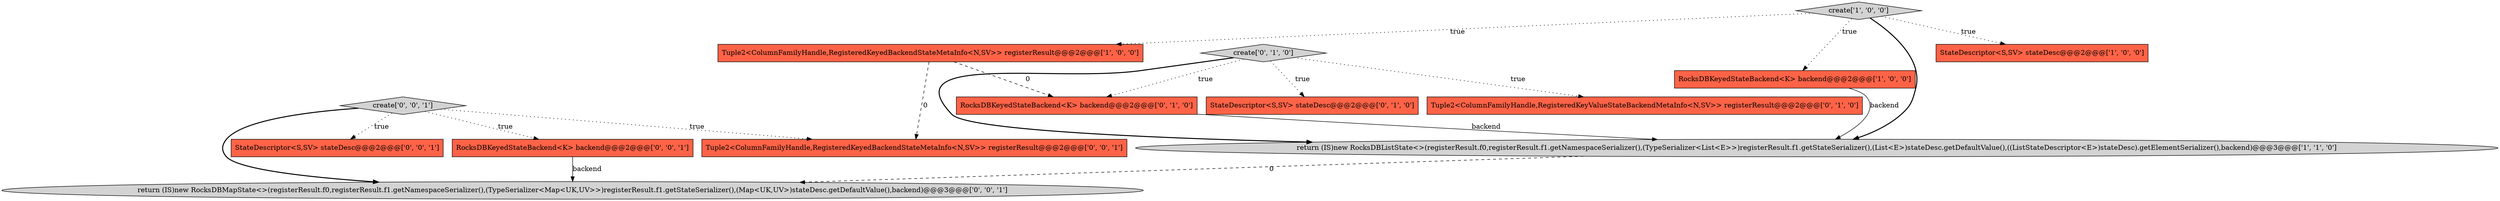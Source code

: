 digraph {
5 [style = filled, label = "create['0', '1', '0']", fillcolor = lightgray, shape = diamond image = "AAA0AAABBB2BBB"];
1 [style = filled, label = "StateDescriptor<S,SV> stateDesc@@@2@@@['1', '0', '0']", fillcolor = tomato, shape = box image = "AAA0AAABBB1BBB"];
9 [style = filled, label = "RocksDBKeyedStateBackend<K> backend@@@2@@@['0', '0', '1']", fillcolor = tomato, shape = box image = "AAA0AAABBB3BBB"];
11 [style = filled, label = "create['0', '0', '1']", fillcolor = lightgray, shape = diamond image = "AAA0AAABBB3BBB"];
2 [style = filled, label = "return (IS)new RocksDBListState<>(registerResult.f0,registerResult.f1.getNamespaceSerializer(),(TypeSerializer<List<E>>)registerResult.f1.getStateSerializer(),(List<E>)stateDesc.getDefaultValue(),((ListStateDescriptor<E>)stateDesc).getElementSerializer(),backend)@@@3@@@['1', '1', '0']", fillcolor = lightgray, shape = ellipse image = "AAA0AAABBB1BBB"];
4 [style = filled, label = "Tuple2<ColumnFamilyHandle,RegisteredKeyedBackendStateMetaInfo<N,SV>> registerResult@@@2@@@['1', '0', '0']", fillcolor = tomato, shape = box image = "AAA1AAABBB1BBB"];
6 [style = filled, label = "StateDescriptor<S,SV> stateDesc@@@2@@@['0', '1', '0']", fillcolor = tomato, shape = box image = "AAA0AAABBB2BBB"];
3 [style = filled, label = "create['1', '0', '0']", fillcolor = lightgray, shape = diamond image = "AAA0AAABBB1BBB"];
8 [style = filled, label = "RocksDBKeyedStateBackend<K> backend@@@2@@@['0', '1', '0']", fillcolor = tomato, shape = box image = "AAA1AAABBB2BBB"];
12 [style = filled, label = "StateDescriptor<S,SV> stateDesc@@@2@@@['0', '0', '1']", fillcolor = tomato, shape = box image = "AAA0AAABBB3BBB"];
13 [style = filled, label = "Tuple2<ColumnFamilyHandle,RegisteredKeyedBackendStateMetaInfo<N,SV>> registerResult@@@2@@@['0', '0', '1']", fillcolor = tomato, shape = box image = "AAA0AAABBB3BBB"];
0 [style = filled, label = "RocksDBKeyedStateBackend<K> backend@@@2@@@['1', '0', '0']", fillcolor = tomato, shape = box image = "AAA0AAABBB1BBB"];
7 [style = filled, label = "Tuple2<ColumnFamilyHandle,RegisteredKeyValueStateBackendMetaInfo<N,SV>> registerResult@@@2@@@['0', '1', '0']", fillcolor = tomato, shape = box image = "AAA0AAABBB2BBB"];
10 [style = filled, label = "return (IS)new RocksDBMapState<>(registerResult.f0,registerResult.f1.getNamespaceSerializer(),(TypeSerializer<Map<UK,UV>>)registerResult.f1.getStateSerializer(),(Map<UK,UV>)stateDesc.getDefaultValue(),backend)@@@3@@@['0', '0', '1']", fillcolor = lightgray, shape = ellipse image = "AAA0AAABBB3BBB"];
5->6 [style = dotted, label="true"];
3->4 [style = dotted, label="true"];
5->2 [style = bold, label=""];
11->9 [style = dotted, label="true"];
0->2 [style = solid, label="backend"];
8->2 [style = solid, label="backend"];
11->13 [style = dotted, label="true"];
5->8 [style = dotted, label="true"];
3->2 [style = bold, label=""];
4->8 [style = dashed, label="0"];
4->13 [style = dashed, label="0"];
5->7 [style = dotted, label="true"];
3->1 [style = dotted, label="true"];
11->10 [style = bold, label=""];
2->10 [style = dashed, label="0"];
11->12 [style = dotted, label="true"];
3->0 [style = dotted, label="true"];
9->10 [style = solid, label="backend"];
}
